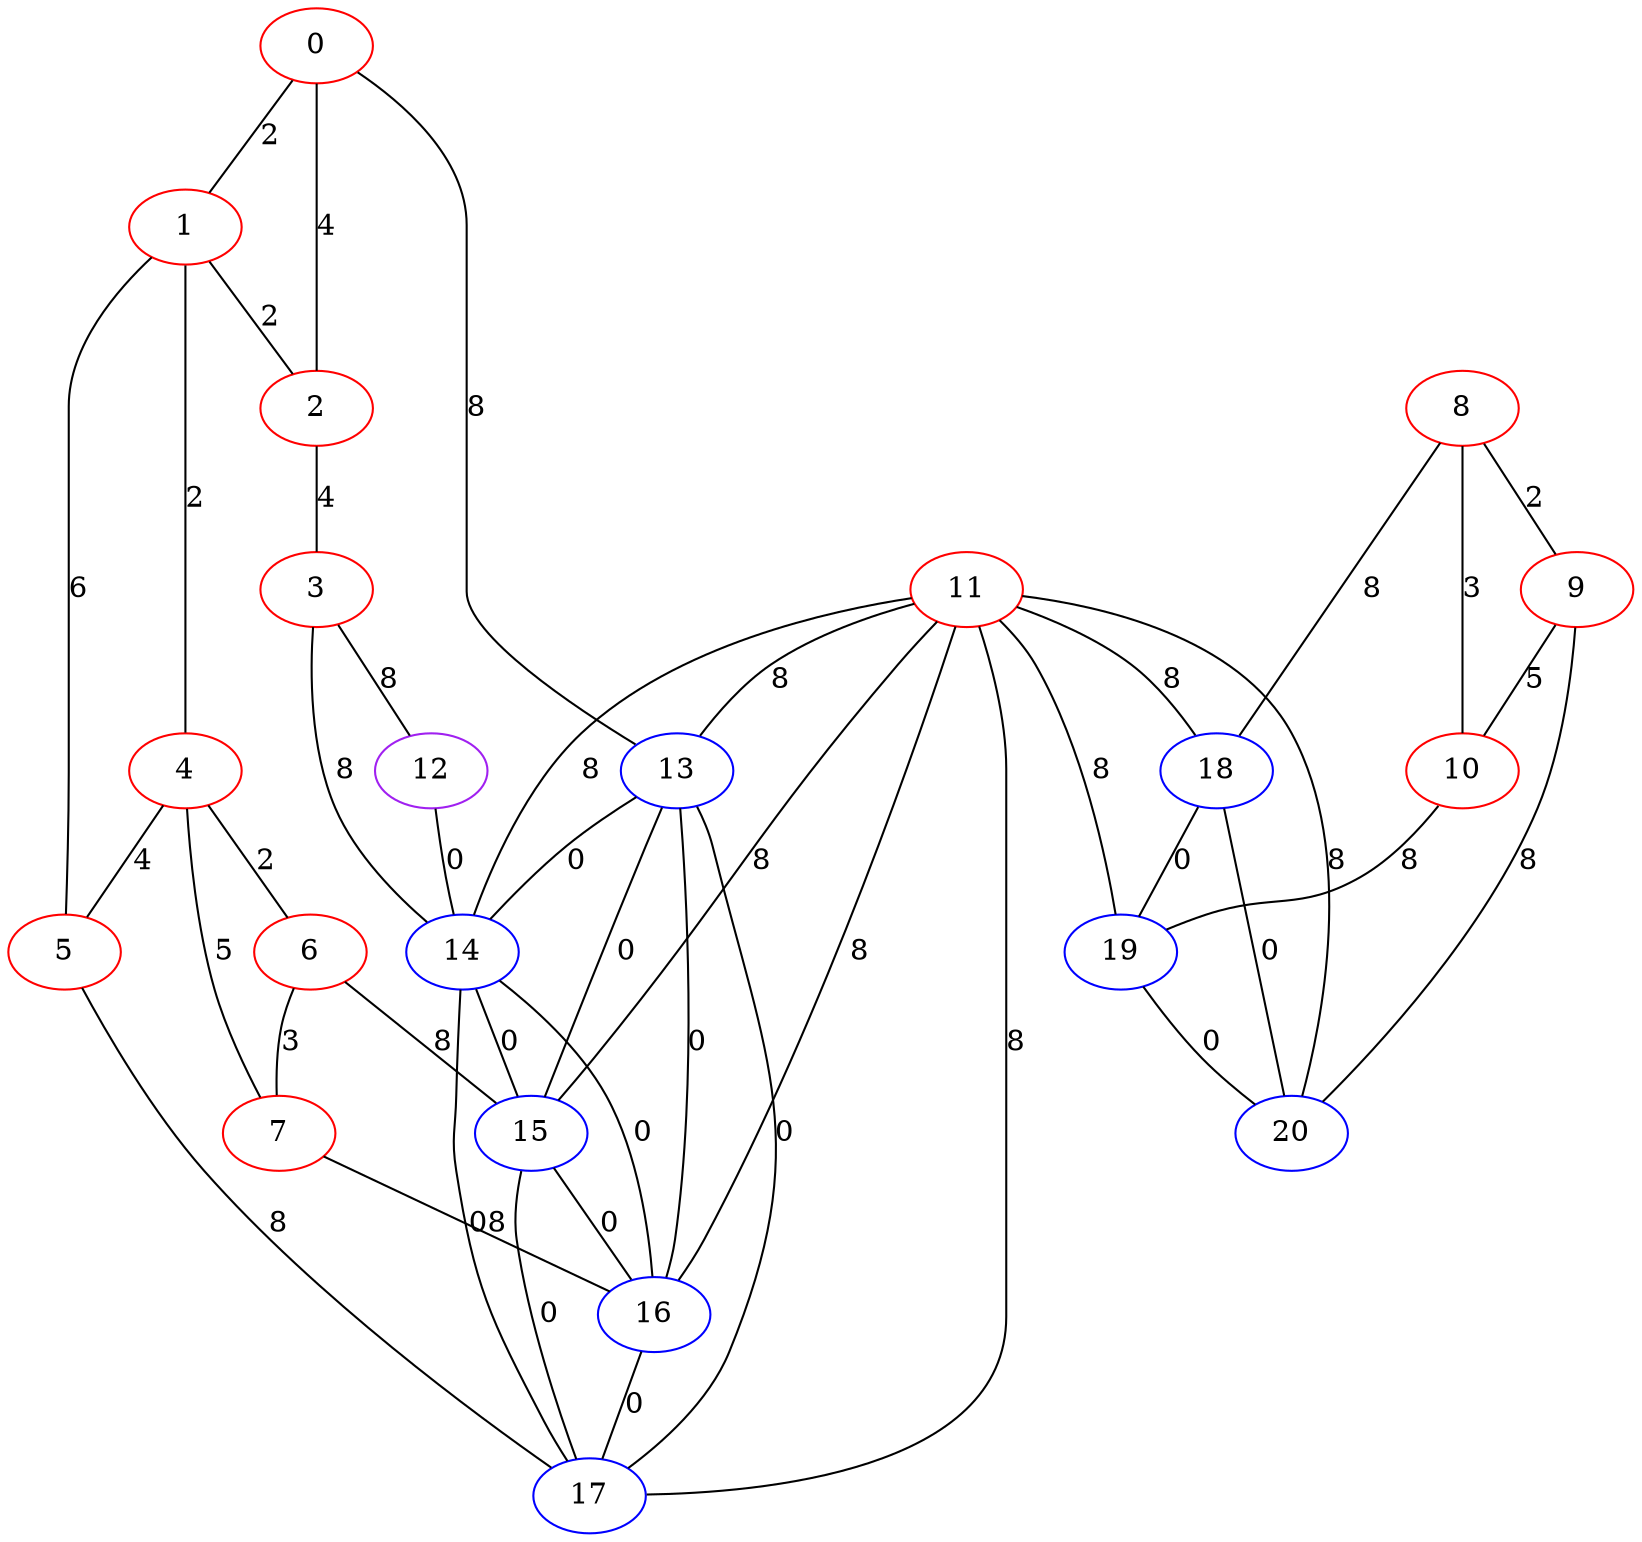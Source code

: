 graph "" {
0 [color=red, weight=1];
1 [color=red, weight=1];
2 [color=red, weight=1];
3 [color=red, weight=1];
4 [color=red, weight=1];
5 [color=red, weight=1];
6 [color=red, weight=1];
7 [color=red, weight=1];
8 [color=red, weight=1];
9 [color=red, weight=1];
10 [color=red, weight=1];
11 [color=red, weight=1];
12 [color=purple, weight=4];
13 [color=blue, weight=3];
14 [color=blue, weight=3];
15 [color=blue, weight=3];
16 [color=blue, weight=3];
17 [color=blue, weight=3];
18 [color=blue, weight=3];
19 [color=blue, weight=3];
20 [color=blue, weight=3];
0 -- 1  [key=0, label=2];
0 -- 2  [key=0, label=4];
0 -- 13  [key=0, label=8];
1 -- 2  [key=0, label=2];
1 -- 4  [key=0, label=2];
1 -- 5  [key=0, label=6];
2 -- 3  [key=0, label=4];
3 -- 12  [key=0, label=8];
3 -- 14  [key=0, label=8];
4 -- 5  [key=0, label=4];
4 -- 6  [key=0, label=2];
4 -- 7  [key=0, label=5];
5 -- 17  [key=0, label=8];
6 -- 15  [key=0, label=8];
6 -- 7  [key=0, label=3];
7 -- 16  [key=0, label=8];
8 -- 9  [key=0, label=2];
8 -- 10  [key=0, label=3];
8 -- 18  [key=0, label=8];
9 -- 10  [key=0, label=5];
9 -- 20  [key=0, label=8];
10 -- 19  [key=0, label=8];
11 -- 13  [key=0, label=8];
11 -- 14  [key=0, label=8];
11 -- 15  [key=0, label=8];
11 -- 16  [key=0, label=8];
11 -- 17  [key=0, label=8];
11 -- 18  [key=0, label=8];
11 -- 19  [key=0, label=8];
11 -- 20  [key=0, label=8];
12 -- 14  [key=0, label=0];
13 -- 14  [key=0, label=0];
13 -- 15  [key=0, label=0];
13 -- 16  [key=0, label=0];
13 -- 17  [key=0, label=0];
14 -- 15  [key=0, label=0];
14 -- 16  [key=0, label=0];
14 -- 17  [key=0, label=0];
15 -- 16  [key=0, label=0];
15 -- 17  [key=0, label=0];
16 -- 17  [key=0, label=0];
18 -- 19  [key=0, label=0];
18 -- 20  [key=0, label=0];
19 -- 20  [key=0, label=0];
}
